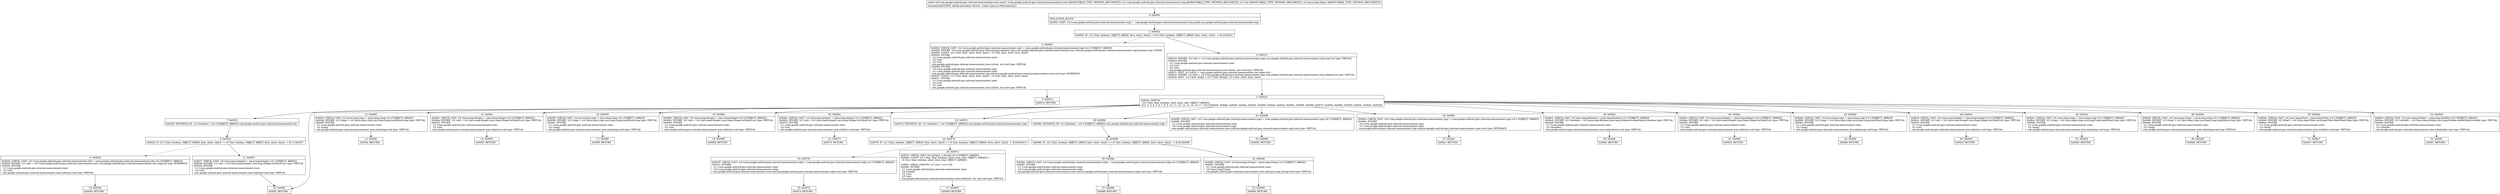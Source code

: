 digraph "CFG forcom.google.android.gms.internal.measurement.zzeo.zza(Lcom\/google\/android\/gms\/internal\/measurement\/zzee;Lcom\/google\/android\/gms\/internal\/measurement\/zzig;ILjava\/lang\/Object;)V" {
Node_0 [shape=record,label="{0\:\ 0x0000|MTH_ENTER_BLOCK\l|0x0000: SGET  (r0 I:com.google.android.gms.internal.measurement.zzig) =  com.google.android.gms.internal.measurement.zzig.zzank com.google.android.gms.internal.measurement.zzig \l}"];
Node_1 [shape=record,label="{1\:\ 0x0002|0x0002: IF  (r2 I:?[int, boolean, OBJECT, ARRAY, byte, short, char]) != (r0 I:?[int, boolean, OBJECT, ARRAY, byte, short, char])  \-\> B:4:0x0015 \l}"];
Node_2 [shape=record,label="{2\:\ 0x0004|0x0004: CHECK_CAST  (r4 I:com.google.android.gms.internal.measurement.zzgi) = (com.google.android.gms.internal.measurement.zzgi) (r4 I:?[OBJECT, ARRAY]) \l0x0006: INVOKE  (r4 I:com.google.android.gms.internal.measurement.zzgi) com.google.android.gms.internal.measurement.zzez.zzf(com.google.android.gms.internal.measurement.zzgi):boolean type: STATIC \l0x0009: CONST  (r2 I:?[int, float, short, byte, char]) = (3 ?[int, float, short, byte, char]) \l0x000a: INVOKE  \l  (r1 I:com.google.android.gms.internal.measurement.zzee)\l  (r3 I:int)\l  (r2 I:int)\l com.google.android.gms.internal.measurement.zzee.zzb(int, int):void type: VIRTUAL \l0x000d: INVOKE  \l  (r4 I:com.google.android.gms.internal.measurement.zzgi)\l  (r1 I:com.google.android.gms.internal.measurement.zzee)\l com.google.android.gms.internal.measurement.zzgi.zzb(com.google.android.gms.internal.measurement.zzee):void type: INTERFACE \l0x0010: CONST  (r2 I:?[int, float, short, byte, char]) = (4 ?[int, float, short, byte, char]) \l0x0011: INVOKE  \l  (r1 I:com.google.android.gms.internal.measurement.zzee)\l  (r3 I:int)\l  (r2 I:int)\l com.google.android.gms.internal.measurement.zzee.zzb(int, int):void type: VIRTUAL \l}"];
Node_3 [shape=record,label="{3\:\ 0x0014|0x0014: RETURN   \l}"];
Node_4 [shape=record,label="{4\:\ 0x0015|0x0015: INVOKE  (r0 I:int) = (r2 I:com.google.android.gms.internal.measurement.zzig) com.google.android.gms.internal.measurement.zzig.zzxa():int type: VIRTUAL \l0x0019: INVOKE  \l  (r1 I:com.google.android.gms.internal.measurement.zzee)\l  (r3 I:int)\l  (r0 I:int)\l com.google.android.gms.internal.measurement.zzee.zzb(int, int):void type: VIRTUAL \l0x001c: SGET  (r3 I:int[]) =  com.google.android.gms.internal.measurement.zzer.zzaee int[] \l0x001e: INVOKE  (r2 I:int) = (r2 I:com.google.android.gms.internal.measurement.zzig) com.google.android.gms.internal.measurement.zzig.ordinal():int type: VIRTUAL \l0x0022: AGET  (r2 I:?[int, float]) = (r3 I:?[int, float][]), (r2 I:?[int, short, byte, char]) \l}"];
Node_5 [shape=record,label="{5\:\ 0x0024|0x0024: SWITCH  \l  (r2 I:?[int, float, boolean, short, byte, char, OBJECT, ARRAY])\l k:[1, 2, 3, 4, 5, 6, 7, 8, 9, 10, 11, 12, 13, 14, 15, 16, 17, 18] t:[0x00e8, 0x00de, 0x00d4, 0x00ca, 0x00c0, 0x00b6, 0x00ac, 0x00a2, 0x009c, 0x0096, 0x0086, 0x0074, 0x006a, 0x0060, 0x0056, 0x004c, 0x0042, 0x0029] \l}"];
Node_7 [shape=record,label="{7\:\ 0x0029|0x0029: INSTANCE_OF  (r2 I:boolean) = (r4 I:?[OBJECT, ARRAY]) com.google.android.gms.internal.measurement.zzfc \l}"];
Node_8 [shape=record,label="{8\:\ 0x002b|0x002b: IF  (r2 I:?[int, boolean, OBJECT, ARRAY, byte, short, char]) == (0 ?[int, boolean, OBJECT, ARRAY, byte, short, char])  \-\> B:11:0x0037 \l}"];
Node_9 [shape=record,label="{9\:\ 0x002d|0x002d: CHECK_CAST  (r4 I:com.google.android.gms.internal.measurement.zzfc) = (com.google.android.gms.internal.measurement.zzfc) (r4 I:?[OBJECT, ARRAY]) \l0x002f: INVOKE  (r2 I:int) = (r4 I:com.google.android.gms.internal.measurement.zzfc) com.google.android.gms.internal.measurement.zzfc.zzlg():int type: INTERFACE \l0x0033: INVOKE  \l  (r1 I:com.google.android.gms.internal.measurement.zzee)\l  (r2 I:int)\l com.google.android.gms.internal.measurement.zzee.zzbe(int):void type: VIRTUAL \l}"];
Node_10 [shape=record,label="{10\:\ 0x0036|0x0036: RETURN   \l}"];
Node_11 [shape=record,label="{11\:\ 0x0037|0x0037: CHECK_CAST  (r4 I:java.lang.Integer) = (java.lang.Integer) (r4 I:?[OBJECT, ARRAY]) \l0x0039: INVOKE  (r2 I:int) = (r4 I:java.lang.Integer) java.lang.Integer.intValue():int type: VIRTUAL \l0x003d: INVOKE  \l  (r1 I:com.google.android.gms.internal.measurement.zzee)\l  (r2 I:int)\l com.google.android.gms.internal.measurement.zzee.zzbe(int):void type: VIRTUAL \l}"];
Node_12 [shape=record,label="{12\:\ 0x0042|0x0042: CHECK_CAST  (r4 I:java.lang.Long) = (java.lang.Long) (r4 I:?[OBJECT, ARRAY]) \l0x0044: INVOKE  (r2 I:long) = (r4 I:java.lang.Long) java.lang.Long.longValue():long type: VIRTUAL \l0x0048: INVOKE  \l  (r1 I:com.google.android.gms.internal.measurement.zzee)\l  (r2 I:long)\l com.google.android.gms.internal.measurement.zzee.zzbo(long):void type: VIRTUAL \l}"];
Node_13 [shape=record,label="{13\:\ 0x004b|0x004b: RETURN   \l}"];
Node_14 [shape=record,label="{14\:\ 0x004c|0x004c: CHECK_CAST  (r4 I:java.lang.Integer) = (java.lang.Integer) (r4 I:?[OBJECT, ARRAY]) \l0x004e: INVOKE  (r2 I:int) = (r4 I:java.lang.Integer) java.lang.Integer.intValue():int type: VIRTUAL \l0x0052: INVOKE  \l  (r1 I:com.google.android.gms.internal.measurement.zzee)\l  (r2 I:int)\l com.google.android.gms.internal.measurement.zzee.zzbg(int):void type: VIRTUAL \l}"];
Node_15 [shape=record,label="{15\:\ 0x0055|0x0055: RETURN   \l}"];
Node_16 [shape=record,label="{16\:\ 0x0056|0x0056: CHECK_CAST  (r4 I:java.lang.Long) = (java.lang.Long) (r4 I:?[OBJECT, ARRAY]) \l0x0058: INVOKE  (r2 I:long) = (r4 I:java.lang.Long) java.lang.Long.longValue():long type: VIRTUAL \l0x005c: INVOKE  \l  (r1 I:com.google.android.gms.internal.measurement.zzee)\l  (r2 I:long)\l com.google.android.gms.internal.measurement.zzee.zzbp(long):void type: VIRTUAL \l}"];
Node_17 [shape=record,label="{17\:\ 0x005f|0x005f: RETURN   \l}"];
Node_18 [shape=record,label="{18\:\ 0x0060|0x0060: CHECK_CAST  (r4 I:java.lang.Integer) = (java.lang.Integer) (r4 I:?[OBJECT, ARRAY]) \l0x0062: INVOKE  (r2 I:int) = (r4 I:java.lang.Integer) java.lang.Integer.intValue():int type: VIRTUAL \l0x0066: INVOKE  \l  (r1 I:com.google.android.gms.internal.measurement.zzee)\l  (r2 I:int)\l com.google.android.gms.internal.measurement.zzee.zzbh(int):void type: VIRTUAL \l}"];
Node_19 [shape=record,label="{19\:\ 0x0069|0x0069: RETURN   \l}"];
Node_20 [shape=record,label="{20\:\ 0x006a|0x006a: CHECK_CAST  (r4 I:java.lang.Integer) = (java.lang.Integer) (r4 I:?[OBJECT, ARRAY]) \l0x006c: INVOKE  (r2 I:int) = (r4 I:java.lang.Integer) java.lang.Integer.intValue():int type: VIRTUAL \l0x0070: INVOKE  \l  (r1 I:com.google.android.gms.internal.measurement.zzee)\l  (r2 I:int)\l com.google.android.gms.internal.measurement.zzee.zzbf(int):void type: VIRTUAL \l}"];
Node_21 [shape=record,label="{21\:\ 0x0073|0x0073: RETURN   \l}"];
Node_22 [shape=record,label="{22\:\ 0x0074|0x0074: INSTANCE_OF  (r2 I:boolean) = (r4 I:?[OBJECT, ARRAY]) com.google.android.gms.internal.measurement.zzdp \l}"];
Node_23 [shape=record,label="{23\:\ 0x0076|0x0076: IF  (r2 I:?[int, boolean, OBJECT, ARRAY, byte, short, char]) == (0 ?[int, boolean, OBJECT, ARRAY, byte, short, char])  \-\> B:26:0x007e \l}"];
Node_24 [shape=record,label="{24\:\ 0x0078|0x0078: CHECK_CAST  (r4 I:com.google.android.gms.internal.measurement.zzdp) = (com.google.android.gms.internal.measurement.zzdp) (r4 I:?[OBJECT, ARRAY]) \l0x007a: INVOKE  \l  (r1 I:com.google.android.gms.internal.measurement.zzee)\l  (r4 I:com.google.android.gms.internal.measurement.zzdp)\l com.google.android.gms.internal.measurement.zzee.zza(com.google.android.gms.internal.measurement.zzdp):void type: VIRTUAL \l}"];
Node_25 [shape=record,label="{25\:\ 0x007d|0x007d: RETURN   \l}"];
Node_26 [shape=record,label="{26\:\ 0x007e|0x007e: CHECK_CAST  (r4 I:byte[]) = (byte[]) (r4 I:?[OBJECT, ARRAY]) \l0x0080: CONST  (r2 I:?[int, float, boolean, short, byte, char, OBJECT, ARRAY]) = \l  (0 ?[int, float, boolean, short, byte, char, OBJECT, ARRAY])\l \l0x0081: ARRAY_LENGTH  (r3 I:int) = (r4 I:?[]) \l0x0082: INVOKE  \l  (r1 I:com.google.android.gms.internal.measurement.zzee)\l  (r4 I:byte[])\l  (r2 I:int)\l  (r3 I:int)\l com.google.android.gms.internal.measurement.zzee.zze(byte[], int, int):void type: VIRTUAL \l}"];
Node_27 [shape=record,label="{27\:\ 0x0085|0x0085: RETURN   \l}"];
Node_28 [shape=record,label="{28\:\ 0x0086|0x0086: INSTANCE_OF  (r2 I:boolean) = (r4 I:?[OBJECT, ARRAY]) com.google.android.gms.internal.measurement.zzdp \l}"];
Node_29 [shape=record,label="{29\:\ 0x0088|0x0088: IF  (r2 I:?[int, boolean, OBJECT, ARRAY, byte, short, char]) == (0 ?[int, boolean, OBJECT, ARRAY, byte, short, char])  \-\> B:32:0x0090 \l}"];
Node_30 [shape=record,label="{30\:\ 0x008a|0x008a: CHECK_CAST  (r4 I:com.google.android.gms.internal.measurement.zzdp) = (com.google.android.gms.internal.measurement.zzdp) (r4 I:?[OBJECT, ARRAY]) \l0x008c: INVOKE  \l  (r1 I:com.google.android.gms.internal.measurement.zzee)\l  (r4 I:com.google.android.gms.internal.measurement.zzdp)\l com.google.android.gms.internal.measurement.zzee.zza(com.google.android.gms.internal.measurement.zzdp):void type: VIRTUAL \l}"];
Node_31 [shape=record,label="{31\:\ 0x008f|0x008f: RETURN   \l}"];
Node_32 [shape=record,label="{32\:\ 0x0090|0x0090: CHECK_CAST  (r4 I:java.lang.String) = (java.lang.String) (r4 I:?[OBJECT, ARRAY]) \l0x0092: INVOKE  \l  (r1 I:com.google.android.gms.internal.measurement.zzee)\l  (r4 I:java.lang.String)\l com.google.android.gms.internal.measurement.zzee.zzdr(java.lang.String):void type: VIRTUAL \l}"];
Node_33 [shape=record,label="{33\:\ 0x0095|0x0095: RETURN   \l}"];
Node_34 [shape=record,label="{34\:\ 0x0096|0x0096: CHECK_CAST  (r4 I:com.google.android.gms.internal.measurement.zzgi) = (com.google.android.gms.internal.measurement.zzgi) (r4 I:?[OBJECT, ARRAY]) \l0x0098: INVOKE  \l  (r1 I:com.google.android.gms.internal.measurement.zzee)\l  (r4 I:com.google.android.gms.internal.measurement.zzgi)\l com.google.android.gms.internal.measurement.zzee.zzb(com.google.android.gms.internal.measurement.zzgi):void type: VIRTUAL \l}"];
Node_35 [shape=record,label="{35\:\ 0x009b|0x009b: RETURN   \l}"];
Node_36 [shape=record,label="{36\:\ 0x009c|0x009c: CHECK_CAST  (r4 I:com.google.android.gms.internal.measurement.zzgi) = (com.google.android.gms.internal.measurement.zzgi) (r4 I:?[OBJECT, ARRAY]) \l0x009e: INVOKE  \l  (r4 I:com.google.android.gms.internal.measurement.zzgi)\l  (r1 I:com.google.android.gms.internal.measurement.zzee)\l com.google.android.gms.internal.measurement.zzgi.zzb(com.google.android.gms.internal.measurement.zzee):void type: INTERFACE \l}"];
Node_37 [shape=record,label="{37\:\ 0x00a1|0x00a1: RETURN   \l}"];
Node_38 [shape=record,label="{38\:\ 0x00a2|0x00a2: CHECK_CAST  (r4 I:java.lang.Boolean) = (java.lang.Boolean) (r4 I:?[OBJECT, ARRAY]) \l0x00a4: INVOKE  (r2 I:boolean) = (r4 I:java.lang.Boolean) java.lang.Boolean.booleanValue():boolean type: VIRTUAL \l0x00a8: INVOKE  \l  (r1 I:com.google.android.gms.internal.measurement.zzee)\l  (r2 I:boolean)\l com.google.android.gms.internal.measurement.zzee.zzq(boolean):void type: VIRTUAL \l}"];
Node_39 [shape=record,label="{39\:\ 0x00ab|0x00ab: RETURN   \l}"];
Node_40 [shape=record,label="{40\:\ 0x00ac|0x00ac: CHECK_CAST  (r4 I:java.lang.Integer) = (java.lang.Integer) (r4 I:?[OBJECT, ARRAY]) \l0x00ae: INVOKE  (r2 I:int) = (r4 I:java.lang.Integer) java.lang.Integer.intValue():int type: VIRTUAL \l0x00b2: INVOKE  \l  (r1 I:com.google.android.gms.internal.measurement.zzee)\l  (r2 I:int)\l com.google.android.gms.internal.measurement.zzee.zzbh(int):void type: VIRTUAL \l}"];
Node_41 [shape=record,label="{41\:\ 0x00b5|0x00b5: RETURN   \l}"];
Node_42 [shape=record,label="{42\:\ 0x00b6|0x00b6: CHECK_CAST  (r4 I:java.lang.Long) = (java.lang.Long) (r4 I:?[OBJECT, ARRAY]) \l0x00b8: INVOKE  (r2 I:long) = (r4 I:java.lang.Long) java.lang.Long.longValue():long type: VIRTUAL \l0x00bc: INVOKE  \l  (r1 I:com.google.android.gms.internal.measurement.zzee)\l  (r2 I:long)\l com.google.android.gms.internal.measurement.zzee.zzbp(long):void type: VIRTUAL \l}"];
Node_43 [shape=record,label="{43\:\ 0x00bf|0x00bf: RETURN   \l}"];
Node_44 [shape=record,label="{44\:\ 0x00c0|0x00c0: CHECK_CAST  (r4 I:java.lang.Integer) = (java.lang.Integer) (r4 I:?[OBJECT, ARRAY]) \l0x00c2: INVOKE  (r2 I:int) = (r4 I:java.lang.Integer) java.lang.Integer.intValue():int type: VIRTUAL \l0x00c6: INVOKE  \l  (r1 I:com.google.android.gms.internal.measurement.zzee)\l  (r2 I:int)\l com.google.android.gms.internal.measurement.zzee.zzbe(int):void type: VIRTUAL \l}"];
Node_45 [shape=record,label="{45\:\ 0x00c9|0x00c9: RETURN   \l}"];
Node_46 [shape=record,label="{46\:\ 0x00ca|0x00ca: CHECK_CAST  (r4 I:java.lang.Long) = (java.lang.Long) (r4 I:?[OBJECT, ARRAY]) \l0x00cc: INVOKE  (r2 I:long) = (r4 I:java.lang.Long) java.lang.Long.longValue():long type: VIRTUAL \l0x00d0: INVOKE  \l  (r1 I:com.google.android.gms.internal.measurement.zzee)\l  (r2 I:long)\l com.google.android.gms.internal.measurement.zzee.zzbn(long):void type: VIRTUAL \l}"];
Node_47 [shape=record,label="{47\:\ 0x00d3|0x00d3: RETURN   \l}"];
Node_48 [shape=record,label="{48\:\ 0x00d4|0x00d4: CHECK_CAST  (r4 I:java.lang.Long) = (java.lang.Long) (r4 I:?[OBJECT, ARRAY]) \l0x00d6: INVOKE  (r2 I:long) = (r4 I:java.lang.Long) java.lang.Long.longValue():long type: VIRTUAL \l0x00da: INVOKE  \l  (r1 I:com.google.android.gms.internal.measurement.zzee)\l  (r2 I:long)\l com.google.android.gms.internal.measurement.zzee.zzbn(long):void type: VIRTUAL \l}"];
Node_49 [shape=record,label="{49\:\ 0x00dd|0x00dd: RETURN   \l}"];
Node_50 [shape=record,label="{50\:\ 0x00de|0x00de: CHECK_CAST  (r4 I:java.lang.Float) = (java.lang.Float) (r4 I:?[OBJECT, ARRAY]) \l0x00e0: INVOKE  (r2 I:float) = (r4 I:java.lang.Float) java.lang.Float.floatValue():float type: VIRTUAL \l0x00e4: INVOKE  \l  (r1 I:com.google.android.gms.internal.measurement.zzee)\l  (r2 I:float)\l com.google.android.gms.internal.measurement.zzee.zza(float):void type: VIRTUAL \l}"];
Node_51 [shape=record,label="{51\:\ 0x00e7|0x00e7: RETURN   \l}"];
Node_52 [shape=record,label="{52\:\ 0x00e8|0x00e8: CHECK_CAST  (r4 I:java.lang.Double) = (java.lang.Double) (r4 I:?[OBJECT, ARRAY]) \l0x00ea: INVOKE  (r2 I:double) = (r4 I:java.lang.Double) java.lang.Double.doubleValue():double type: VIRTUAL \l0x00ee: INVOKE  \l  (r1 I:com.google.android.gms.internal.measurement.zzee)\l  (r2 I:double)\l com.google.android.gms.internal.measurement.zzee.zzd(double):void type: VIRTUAL \l}"];
Node_53 [shape=record,label="{53\:\ 0x00f1|0x00f1: RETURN   \l}"];
Node_54 [shape=record,label="{54\:\ 0x00f2|0x00f2: RETURN   \l}"];
MethodNode[shape=record,label="{static void com.google.android.gms.internal.measurement.zzeo.zza((r1 I:com.google.android.gms.internal.measurement.zzee A[IMMUTABLE_TYPE, METHOD_ARGUMENT]), (r2 I:com.google.android.gms.internal.measurement.zzig A[IMMUTABLE_TYPE, METHOD_ARGUMENT]), (r3 I:int A[IMMUTABLE_TYPE, METHOD_ARGUMENT]), (r4 I:java.lang.Object A[IMMUTABLE_TYPE, METHOD_ARGUMENT]))  | Annotation[SYSTEM, dalvik.annotation.Throws, \{value=[java.io.IOException]\}]\l}"];
MethodNode -> Node_0;
Node_0 -> Node_1;
Node_1 -> Node_2[style=dashed];
Node_1 -> Node_4;
Node_2 -> Node_3;
Node_4 -> Node_5;
Node_5 -> Node_7;
Node_5 -> Node_12;
Node_5 -> Node_14;
Node_5 -> Node_16;
Node_5 -> Node_18;
Node_5 -> Node_20;
Node_5 -> Node_22;
Node_5 -> Node_28;
Node_5 -> Node_34;
Node_5 -> Node_36;
Node_5 -> Node_38;
Node_5 -> Node_40;
Node_5 -> Node_42;
Node_5 -> Node_44;
Node_5 -> Node_46;
Node_5 -> Node_48;
Node_5 -> Node_50;
Node_5 -> Node_52;
Node_5 -> Node_54;
Node_7 -> Node_8;
Node_8 -> Node_9[style=dashed];
Node_8 -> Node_11;
Node_9 -> Node_10;
Node_11 -> Node_54;
Node_12 -> Node_13;
Node_14 -> Node_15;
Node_16 -> Node_17;
Node_18 -> Node_19;
Node_20 -> Node_21;
Node_22 -> Node_23;
Node_23 -> Node_24[style=dashed];
Node_23 -> Node_26;
Node_24 -> Node_25;
Node_26 -> Node_27;
Node_28 -> Node_29;
Node_29 -> Node_30[style=dashed];
Node_29 -> Node_32;
Node_30 -> Node_31;
Node_32 -> Node_33;
Node_34 -> Node_35;
Node_36 -> Node_37;
Node_38 -> Node_39;
Node_40 -> Node_41;
Node_42 -> Node_43;
Node_44 -> Node_45;
Node_46 -> Node_47;
Node_48 -> Node_49;
Node_50 -> Node_51;
Node_52 -> Node_53;
}

